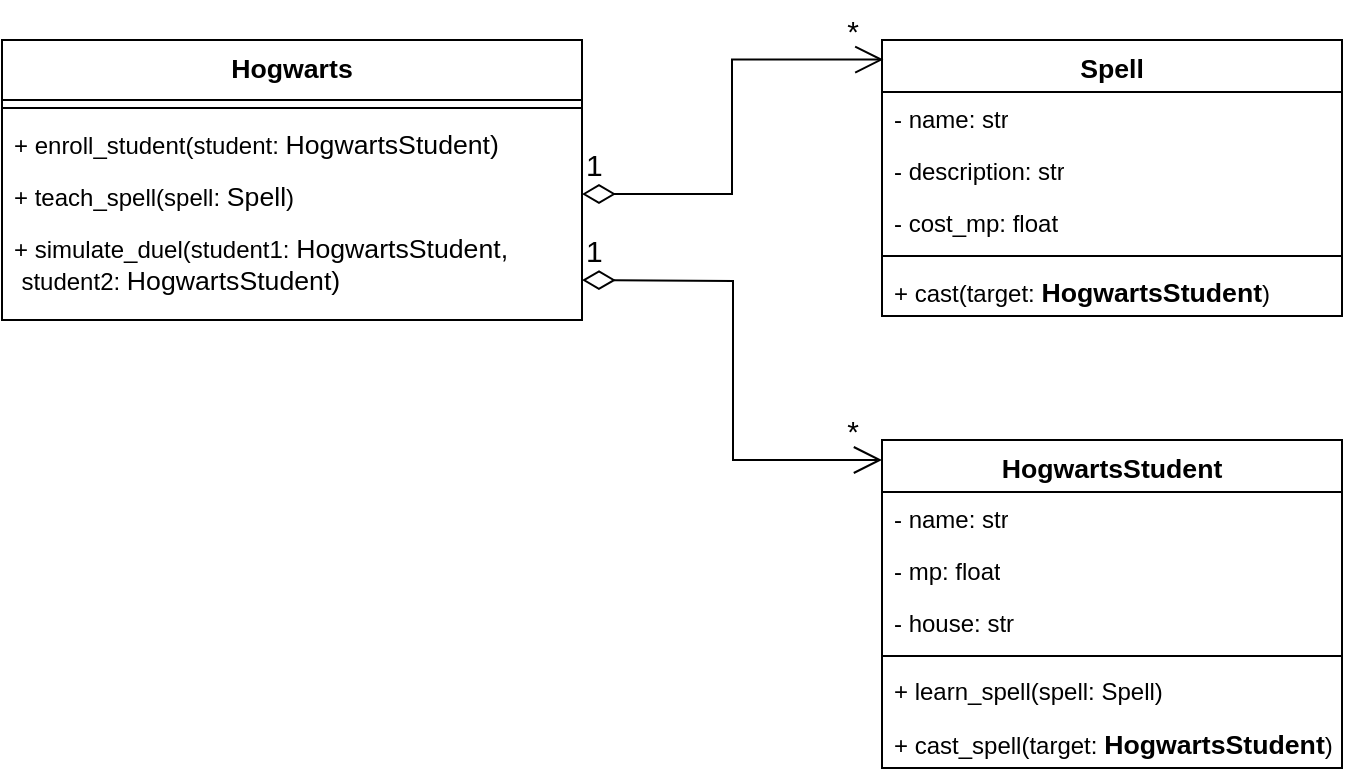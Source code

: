 <mxfile version="26.0.9">
  <diagram id="C5RBs43oDa-KdzZeNtuy" name="Page-1">
    <mxGraphModel dx="1098" dy="988" grid="1" gridSize="10" guides="1" tooltips="1" connect="1" arrows="1" fold="1" page="1" pageScale="1" pageWidth="827" pageHeight="1169" math="0" shadow="0">
      <root>
        <mxCell id="WIyWlLk6GJQsqaUBKTNV-0" />
        <mxCell id="WIyWlLk6GJQsqaUBKTNV-1" parent="WIyWlLk6GJQsqaUBKTNV-0" />
        <mxCell id="gTefkf89xpYQSaiOGqR0-0" value="&lt;span style=&quot;font-size: 10pt; line-height: 115%;&quot;&gt;HogwartsStudent&lt;/span&gt;" style="swimlane;fontStyle=1;align=center;verticalAlign=top;childLayout=stackLayout;horizontal=1;startSize=26;horizontalStack=0;resizeParent=1;resizeParentMax=0;resizeLast=0;collapsible=1;marginBottom=0;whiteSpace=wrap;html=1;" parent="WIyWlLk6GJQsqaUBKTNV-1" vertex="1">
          <mxGeometry x="520" y="440" width="230" height="164" as="geometry" />
        </mxCell>
        <mxCell id="gTefkf89xpYQSaiOGqR0-1" value="- name: str" style="text;strokeColor=none;fillColor=none;align=left;verticalAlign=top;spacingLeft=4;spacingRight=4;overflow=hidden;rotatable=0;points=[[0,0.5],[1,0.5]];portConstraint=eastwest;whiteSpace=wrap;html=1;" parent="gTefkf89xpYQSaiOGqR0-0" vertex="1">
          <mxGeometry y="26" width="230" height="26" as="geometry" />
        </mxCell>
        <mxCell id="gTefkf89xpYQSaiOGqR0-5" value="- mp: float" style="text;strokeColor=none;fillColor=none;align=left;verticalAlign=top;spacingLeft=4;spacingRight=4;overflow=hidden;rotatable=0;points=[[0,0.5],[1,0.5]];portConstraint=eastwest;whiteSpace=wrap;html=1;" parent="gTefkf89xpYQSaiOGqR0-0" vertex="1">
          <mxGeometry y="52" width="230" height="26" as="geometry" />
        </mxCell>
        <mxCell id="w-f9aUfw6N8aThDrvP9m-0" value="- house: str" style="text;strokeColor=none;fillColor=none;align=left;verticalAlign=top;spacingLeft=4;spacingRight=4;overflow=hidden;rotatable=0;points=[[0,0.5],[1,0.5]];portConstraint=eastwest;whiteSpace=wrap;html=1;" parent="gTefkf89xpYQSaiOGqR0-0" vertex="1">
          <mxGeometry y="78" width="230" height="26" as="geometry" />
        </mxCell>
        <mxCell id="gTefkf89xpYQSaiOGqR0-2" value="" style="line;strokeWidth=1;fillColor=none;align=left;verticalAlign=middle;spacingTop=-1;spacingLeft=3;spacingRight=3;rotatable=0;labelPosition=right;points=[];portConstraint=eastwest;strokeColor=inherit;" parent="gTefkf89xpYQSaiOGqR0-0" vertex="1">
          <mxGeometry y="104" width="230" height="8" as="geometry" />
        </mxCell>
        <mxCell id="gTefkf89xpYQSaiOGqR0-3" value="+ learn_spell(spell: Spell&lt;span style=&quot;background-color: transparent; color: light-dark(rgb(0, 0, 0), rgb(255, 255, 255));&quot;&gt;)&lt;/span&gt;" style="text;strokeColor=none;fillColor=none;align=left;verticalAlign=top;spacingLeft=4;spacingRight=4;overflow=hidden;rotatable=0;points=[[0,0.5],[1,0.5]];portConstraint=eastwest;whiteSpace=wrap;html=1;" parent="gTefkf89xpYQSaiOGqR0-0" vertex="1">
          <mxGeometry y="112" width="230" height="26" as="geometry" />
        </mxCell>
        <mxCell id="gTefkf89xpYQSaiOGqR0-6" value="+ cast_spell(target:&amp;nbsp;&lt;b&gt;&lt;span style=&quot;font-size:10.0pt;line-height:115%;&lt;br/&gt;font-family:&amp;quot;Courier New&amp;quot;;mso-fareast-font-family:&amp;quot;Times New Roman&amp;quot;;mso-ansi-language:&lt;br/&gt;RU;mso-fareast-language:RU;mso-bidi-language:AR-SA&quot;&gt;HogwartsStudent&lt;/span&gt;&lt;/b&gt;&lt;span style=&quot;background-color: transparent; color: light-dark(rgb(0, 0, 0), rgb(255, 255, 255));&quot;&gt;)&lt;/span&gt;" style="text;strokeColor=none;fillColor=none;align=left;verticalAlign=top;spacingLeft=4;spacingRight=4;overflow=hidden;rotatable=0;points=[[0,0.5],[1,0.5]];portConstraint=eastwest;whiteSpace=wrap;html=1;" parent="gTefkf89xpYQSaiOGqR0-0" vertex="1">
          <mxGeometry y="138" width="230" height="26" as="geometry" />
        </mxCell>
        <mxCell id="gTefkf89xpYQSaiOGqR0-8" value="&lt;span style=&quot;font-size: 10pt; line-height: 115%;&quot;&gt;Spell&lt;/span&gt;" style="swimlane;fontStyle=1;align=center;verticalAlign=top;childLayout=stackLayout;horizontal=1;startSize=26;horizontalStack=0;resizeParent=1;resizeParentMax=0;resizeLast=0;collapsible=1;marginBottom=0;whiteSpace=wrap;html=1;" parent="WIyWlLk6GJQsqaUBKTNV-1" vertex="1">
          <mxGeometry x="520" y="240" width="230" height="138" as="geometry" />
        </mxCell>
        <mxCell id="gTefkf89xpYQSaiOGqR0-9" value="- name: str" style="text;strokeColor=none;fillColor=none;align=left;verticalAlign=top;spacingLeft=4;spacingRight=4;overflow=hidden;rotatable=0;points=[[0,0.5],[1,0.5]];portConstraint=eastwest;whiteSpace=wrap;html=1;" parent="gTefkf89xpYQSaiOGqR0-8" vertex="1">
          <mxGeometry y="26" width="230" height="26" as="geometry" />
        </mxCell>
        <mxCell id="gTefkf89xpYQSaiOGqR0-10" value="- description: str" style="text;strokeColor=none;fillColor=none;align=left;verticalAlign=top;spacingLeft=4;spacingRight=4;overflow=hidden;rotatable=0;points=[[0,0.5],[1,0.5]];portConstraint=eastwest;whiteSpace=wrap;html=1;" parent="gTefkf89xpYQSaiOGqR0-8" vertex="1">
          <mxGeometry y="52" width="230" height="26" as="geometry" />
        </mxCell>
        <mxCell id="gTefkf89xpYQSaiOGqR0-11" value="- cost_mp: float" style="text;strokeColor=none;fillColor=none;align=left;verticalAlign=top;spacingLeft=4;spacingRight=4;overflow=hidden;rotatable=0;points=[[0,0.5],[1,0.5]];portConstraint=eastwest;whiteSpace=wrap;html=1;" parent="gTefkf89xpYQSaiOGqR0-8" vertex="1">
          <mxGeometry y="78" width="230" height="26" as="geometry" />
        </mxCell>
        <mxCell id="gTefkf89xpYQSaiOGqR0-12" value="" style="line;strokeWidth=1;fillColor=none;align=left;verticalAlign=middle;spacingTop=-1;spacingLeft=3;spacingRight=3;rotatable=0;labelPosition=right;points=[];portConstraint=eastwest;strokeColor=inherit;" parent="gTefkf89xpYQSaiOGqR0-8" vertex="1">
          <mxGeometry y="104" width="230" height="8" as="geometry" />
        </mxCell>
        <mxCell id="gTefkf89xpYQSaiOGqR0-14" value="+ cast(target:&amp;nbsp;&lt;b&gt;&lt;span style=&quot;font-size:10.0pt;line-height:115%;&lt;br/&gt;font-family:&amp;quot;Courier New&amp;quot;;mso-fareast-font-family:&amp;quot;Times New Roman&amp;quot;;mso-ansi-language:&lt;br/&gt;RU;mso-fareast-language:RU;mso-bidi-language:AR-SA&quot;&gt;HogwartsStudent&lt;/span&gt;&lt;/b&gt;&lt;span style=&quot;background-color: transparent; color: light-dark(rgb(0, 0, 0), rgb(255, 255, 255));&quot;&gt;)&lt;/span&gt;" style="text;strokeColor=none;fillColor=none;align=left;verticalAlign=top;spacingLeft=4;spacingRight=4;overflow=hidden;rotatable=0;points=[[0,0.5],[1,0.5]];portConstraint=eastwest;whiteSpace=wrap;html=1;" parent="gTefkf89xpYQSaiOGqR0-8" vertex="1">
          <mxGeometry y="112" width="230" height="26" as="geometry" />
        </mxCell>
        <mxCell id="gTefkf89xpYQSaiOGqR0-15" value="&lt;span style=&quot;font-size: 10pt; line-height: 115%;&quot;&gt;Hogwarts&lt;/span&gt;" style="swimlane;fontStyle=1;align=center;verticalAlign=top;childLayout=stackLayout;horizontal=1;startSize=30;horizontalStack=0;resizeParent=1;resizeParentMax=0;resizeLast=0;collapsible=1;marginBottom=0;whiteSpace=wrap;html=1;" parent="WIyWlLk6GJQsqaUBKTNV-1" vertex="1">
          <mxGeometry x="80" y="240" width="290" height="140" as="geometry">
            <mxRectangle x="380" y="640" width="100" height="30" as="alternateBounds" />
          </mxGeometry>
        </mxCell>
        <mxCell id="gTefkf89xpYQSaiOGqR0-19" value="" style="line;strokeWidth=1;fillColor=none;align=left;verticalAlign=middle;spacingTop=-1;spacingLeft=3;spacingRight=3;rotatable=0;labelPosition=right;points=[];portConstraint=eastwest;strokeColor=inherit;" parent="gTefkf89xpYQSaiOGqR0-15" vertex="1">
          <mxGeometry y="30" width="290" height="8" as="geometry" />
        </mxCell>
        <mxCell id="gTefkf89xpYQSaiOGqR0-20" value="+ enroll_student(student:&amp;nbsp;&lt;span style=&quot;color: rgba(0, 0, 0, 0); font-family: monospace; font-size: 0px; text-wrap-mode: nowrap;&quot;&gt;%3CmxGraphModel%3E%3Croot%3E%3CmxCell%20id%3D%220%22%2F%3E%3CmxCell%20id%3D%221%22%20parent%3D%220%22%2F%3E%3CmxCell%20id%3D%222%22%20value%3D%22%26lt%3Bspan%20style%3D%26quot%3Bfont-size%3A%2010pt%3B%20line-height%3A%20115%25%3B%26quot%3B%26gt%3BHogwartsStudent%26lt%3B%2Fspan%26gt%3B%22%20style%3D%22swimlane%3BfontStyle%3D1%3Balign%3Dcenter%3BverticalAlign%3Dtop%3BchildLayout%3DstackLayout%3Bhorizontal%3D1%3BstartSize%3D26%3BhorizontalStack%3D0%3BresizeParent%3D1%3BresizeParentMax%3D0%3BresizeLast%3D0%3Bcollapsible%3D1%3BmarginBottom%3D0%3BwhiteSpace%3Dwrap%3Bhtml%3D1%3B%22%20vertex%3D%221%22%20parent%3D%221%22%3E%3CmxGeometry%20x%3D%22150%22%20y%3D%22330%22%20width%3D%22230%22%20height%3D%22164%22%20as%3D%22geometry%22%2F%3E%3C%2FmxCell%3E%3CmxCell%20id%3D%223%22%20value%3D%22-%20name%3A%20str%22%20style%3D%22text%3BstrokeColor%3Dnone%3BfillColor%3Dnone%3Balign%3Dleft%3BverticalAlign%3Dtop%3BspacingLeft%3D4%3BspacingRight%3D4%3Boverflow%3Dhidden%3Brotatable%3D0%3Bpoints%3D%5B%5B0%2C0.5%5D%2C%5B1%2C0.5%5D%5D%3BportConstraint%3Deastwest%3BwhiteSpace%3Dwrap%3Bhtml%3D1%3B%22%20vertex%3D%221%22%20parent%3D%222%22%3E%3CmxGeometry%20y%3D%2226%22%20width%3D%22230%22%20height%3D%2226%22%20as%3D%22geometry%22%2F%3E%3C%2FmxCell%3E%3CmxCell%20id%3D%224%22%20value%3D%22-%20house%3A%20House%22%20style%3D%22text%3BstrokeColor%3Dnone%3BfillColor%3Dnone%3Balign%3Dleft%3BverticalAlign%3Dtop%3BspacingLeft%3D4%3BspacingRight%3D4%3Boverflow%3Dhidden%3Brotatable%3D0%3Bpoints%3D%5B%5B0%2C0.5%5D%2C%5B1%2C0.5%5D%5D%3BportConstraint%3Deastwest%3BwhiteSpace%3Dwrap%3Bhtml%3D1%3B%22%20vertex%3D%221%22%20parent%3D%222%22%3E%3CmxGeometry%20y%3D%2252%22%20width%3D%22230%22%20height%3D%2226%22%20as%3D%22geometry%22%2F%3E%3C%2FmxCell%3E%3CmxCell%20id%3D%225%22%20value%3D%22-%20mp%3A%20float%22%20style%3D%22text%3BstrokeColor%3Dnone%3BfillColor%3Dnone%3Balign%3Dleft%3BverticalAlign%3Dtop%3BspacingLeft%3D4%3BspacingRight%3D4%3Boverflow%3Dhidden%3Brotatable%3D0%3Bpoints%3D%5B%5B0%2C0.5%5D%2C%5B1%2C0.5%5D%5D%3BportConstraint%3Deastwest%3BwhiteSpace%3Dwrap%3Bhtml%3D1%3B%22%20vertex%3D%221%22%20parent%3D%222%22%3E%3CmxGeometry%20y%3D%2278%22%20width%3D%22230%22%20height%3D%2226%22%20as%3D%22geometry%22%2F%3E%3C%2FmxCell%3E%3CmxCell%20id%3D%226%22%20value%3D%22%22%20style%3D%22line%3BstrokeWidth%3D1%3BfillColor%3Dnone%3Balign%3Dleft%3BverticalAlign%3Dmiddle%3BspacingTop%3D-1%3BspacingLeft%3D3%3BspacingRight%3D3%3Brotatable%3D0%3BlabelPosition%3Dright%3Bpoints%3D%5B%5D%3BportConstraint%3Deastwest%3BstrokeColor%3Dinherit%3B%22%20vertex%3D%221%22%20parent%3D%222%22%3E%3CmxGeometry%20y%3D%22104%22%20width%3D%22230%22%20height%3D%228%22%20as%3D%22geometry%22%2F%3E%3C%2FmxCell%3E%3CmxCell%20id%3D%227%22%20value%3D%22%2B%20learn_spell(spell%3A%20Spell%26lt%3Bspan%20style%3D%26quot%3Bbackground-color%3A%20transparent%3B%20color%3A%20light-dark(rgb(0%2C%200%2C%200)%2C%20rgb(255%2C%20255%2C%20255))%3B%26quot%3B%26gt%3B)%26lt%3B%2Fspan%26gt%3B%22%20style%3D%22text%3BstrokeColor%3Dnone%3BfillColor%3Dnone%3Balign%3Dleft%3BverticalAlign%3Dtop%3BspacingLeft%3D4%3BspacingRight%3D4%3Boverflow%3Dhidden%3Brotatable%3D0%3Bpoints%3D%5B%5B0%2C0.5%5D%2C%5B1%2C0.5%5D%5D%3BportConstraint%3Deastwest%3BwhiteSpace%3Dwrap%3Bhtml%3D1%3B%22%20vertex%3D%221%22%20parent%3D%222%22%3E%3CmxGeometry%20y%3D%22112%22%20width%3D%22230%22%20height%3D%2226%22%20as%3D%22geometry%22%2F%3E%3C%2FmxCell%3E%3CmxCell%20id%3D%228%22%20value%3D%22%2B%20cast_spell(target%3A%26amp%3Bnbsp%3B%26lt%3Bb%26gt%3B%26lt%3Bspan%20style%3D%26quot%3Bfont-size%3A10.0pt%3Bline-height%3A115%25%3B%26lt%3Bbr%2F%26gt%3Bfont-family%3A%26amp%3Bquot%3BCourier%20New%26amp%3Bquot%3B%3Bmso-fareast-font-family%3A%26amp%3Bquot%3BTimes%20New%20Roman%26amp%3Bquot%3B%3Bmso-ansi-language%3A%26lt%3Bbr%2F%26gt%3BRU%3Bmso-fareast-language%3ARU%3Bmso-bidi-language%3AAR-SA%26quot%3B%26gt%3BHogwartsStudent%26lt%3B%2Fspan%26gt%3B%26lt%3B%2Fb%26gt%3B%26lt%3Bspan%20style%3D%26quot%3Bbackground-color%3A%20transparent%3B%20color%3A%20light-dark(rgb(0%2C%200%2C%200)%2C%20rgb(255%2C%20255%2C%20255))%3B%26quot%3B%26gt%3B)%26lt%3B%2Fspan%26gt%3B%22%20style%3D%22text%3BstrokeColor%3Dnone%3BfillColor%3Dnone%3Balign%3Dleft%3BverticalAlign%3Dtop%3BspacingLeft%3D4%3BspacingRight%3D4%3Boverflow%3Dhidden%3Brotatable%3D0%3Bpoints%3D%5B%5B0%2C0.5%5D%2C%5B1%2C0.5%5D%5D%3BportConstraint%3Deastwest%3BwhiteSpace%3Dwrap%3Bhtml%3D1%3B%22%20vertex%3D%221%22%20parent%3D%222%22%3E%3CmxGeometry%20y%3D%22138%22%20width%3D%22230%22%20height%3D%2226%22%20as%3D%22geometry%22%2F%3E%3C%2FmxCell%3E%3C%2Froot%3E%3C%2FmxGraphModel%3E&lt;/span&gt;&lt;span style=&quot;font-size: 13.333px; text-align: center;&quot;&gt;HogwartsStudent)&lt;/span&gt;" style="text;strokeColor=none;fillColor=none;align=left;verticalAlign=top;spacingLeft=4;spacingRight=4;overflow=hidden;rotatable=0;points=[[0,0.5],[1,0.5]];portConstraint=eastwest;whiteSpace=wrap;html=1;" parent="gTefkf89xpYQSaiOGqR0-15" vertex="1">
          <mxGeometry y="38" width="290" height="26" as="geometry" />
        </mxCell>
        <mxCell id="gTefkf89xpYQSaiOGqR0-21" value="+ teach_spell(spell:&amp;nbsp;&lt;span style=&quot;font-size: 10pt; line-height: 115%;&quot;&gt;Spell&lt;/span&gt;&lt;span style=&quot;background-color: transparent; color: light-dark(rgb(0, 0, 0), rgb(255, 255, 255));&quot;&gt;)&lt;/span&gt;" style="text;strokeColor=none;fillColor=none;align=left;verticalAlign=top;spacingLeft=4;spacingRight=4;overflow=hidden;rotatable=0;points=[[0,0.5],[1,0.5]];portConstraint=eastwest;whiteSpace=wrap;html=1;" parent="gTefkf89xpYQSaiOGqR0-15" vertex="1">
          <mxGeometry y="64" width="290" height="26" as="geometry" />
        </mxCell>
        <mxCell id="gTefkf89xpYQSaiOGqR0-23" value="+ simulate_duel(student1:&amp;nbsp;&lt;span style=&quot;text-wrap-mode: nowrap; color: rgba(0, 0, 0, 0); font-family: monospace; font-size: 0px;&quot;&gt;%3CmxGraphModel%3E%3Croot%3E%3CmxCell%20id%3D%220%22%2F%3E%3CmxCell%20id%3D%221%22%20parent%3D%220%22%2F%3E%3CmxCell%20id%3D%222%22%20value%3D%22%26lt%3Bspan%20style%3D%26quot%3Bfont-size%3A%2010pt%3B%20line-height%3A%20115%25%3B%26quot%3B%26gt%3BHogwartsStudent%26lt%3B%2Fspan%26gt%3B%22%20style%3D%22swimlane%3BfontStyle%3D1%3Balign%3Dcenter%3BverticalAlign%3Dtop%3BchildLayout%3DstackLayout%3Bhorizontal%3D1%3BstartSize%3D26%3BhorizontalStack%3D0%3BresizeParent%3D1%3BresizeParentMax%3D0%3BresizeLast%3D0%3Bcollapsible%3D1%3BmarginBottom%3D0%3BwhiteSpace%3Dwrap%3Bhtml%3D1%3B%22%20vertex%3D%221%22%20parent%3D%221%22%3E%3CmxGeometry%20x%3D%22150%22%20y%3D%22330%22%20width%3D%22230%22%20height%3D%22164%22%20as%3D%22geometry%22%2F%3E%3C%2FmxCell%3E%3CmxCell%20id%3D%223%22%20value%3D%22-%20name%3A%20str%22%20style%3D%22text%3BstrokeColor%3Dnone%3BfillColor%3Dnone%3Balign%3Dleft%3BverticalAlign%3Dtop%3BspacingLeft%3D4%3BspacingRight%3D4%3Boverflow%3Dhidden%3Brotatable%3D0%3Bpoints%3D%5B%5B0%2C0.5%5D%2C%5B1%2C0.5%5D%5D%3BportConstraint%3Deastwest%3BwhiteSpace%3Dwrap%3Bhtml%3D1%3B%22%20vertex%3D%221%22%20parent%3D%222%22%3E%3CmxGeometry%20y%3D%2226%22%20width%3D%22230%22%20height%3D%2226%22%20as%3D%22geometry%22%2F%3E%3C%2FmxCell%3E%3CmxCell%20id%3D%224%22%20value%3D%22-%20house%3A%20House%22%20style%3D%22text%3BstrokeColor%3Dnone%3BfillColor%3Dnone%3Balign%3Dleft%3BverticalAlign%3Dtop%3BspacingLeft%3D4%3BspacingRight%3D4%3Boverflow%3Dhidden%3Brotatable%3D0%3Bpoints%3D%5B%5B0%2C0.5%5D%2C%5B1%2C0.5%5D%5D%3BportConstraint%3Deastwest%3BwhiteSpace%3Dwrap%3Bhtml%3D1%3B%22%20vertex%3D%221%22%20parent%3D%222%22%3E%3CmxGeometry%20y%3D%2252%22%20width%3D%22230%22%20height%3D%2226%22%20as%3D%22geometry%22%2F%3E%3C%2FmxCell%3E%3CmxCell%20id%3D%225%22%20value%3D%22-%20mp%3A%20float%22%20style%3D%22text%3BstrokeColor%3Dnone%3BfillColor%3Dnone%3Balign%3Dleft%3BverticalAlign%3Dtop%3BspacingLeft%3D4%3BspacingRight%3D4%3Boverflow%3Dhidden%3Brotatable%3D0%3Bpoints%3D%5B%5B0%2C0.5%5D%2C%5B1%2C0.5%5D%5D%3BportConstraint%3Deastwest%3BwhiteSpace%3Dwrap%3Bhtml%3D1%3B%22%20vertex%3D%221%22%20parent%3D%222%22%3E%3CmxGeometry%20y%3D%2278%22%20width%3D%22230%22%20height%3D%2226%22%20as%3D%22geometry%22%2F%3E%3C%2FmxCell%3E%3CmxCell%20id%3D%226%22%20value%3D%22%22%20style%3D%22line%3BstrokeWidth%3D1%3BfillColor%3Dnone%3Balign%3Dleft%3BverticalAlign%3Dmiddle%3BspacingTop%3D-1%3BspacingLeft%3D3%3BspacingRight%3D3%3Brotatable%3D0%3BlabelPosition%3Dright%3Bpoints%3D%5B%5D%3BportConstraint%3Deastwest%3BstrokeColor%3Dinherit%3B%22%20vertex%3D%221%22%20parent%3D%222%22%3E%3CmxGeometry%20y%3D%22104%22%20width%3D%22230%22%20height%3D%228%22%20as%3D%22geometry%22%2F%3E%3C%2FmxCell%3E%3CmxCell%20id%3D%227%22%20value%3D%22%2B%20learn_spell(spell%3A%20Spell%26lt%3Bspan%20style%3D%26quot%3Bbackground-color%3A%20transparent%3B%20color%3A%20light-dark(rgb(0%2C%200%2C%200)%2C%20rgb(255%2C%20255%2C%20255))%3B%26quot%3B%26gt%3B)%26lt%3B%2Fspan%26gt%3B%22%20style%3D%22text%3BstrokeColor%3Dnone%3BfillColor%3Dnone%3Balign%3Dleft%3BverticalAlign%3Dtop%3BspacingLeft%3D4%3BspacingRight%3D4%3Boverflow%3Dhidden%3Brotatable%3D0%3Bpoints%3D%5B%5B0%2C0.5%5D%2C%5B1%2C0.5%5D%5D%3BportConstraint%3Deastwest%3BwhiteSpace%3Dwrap%3Bhtml%3D1%3B%22%20vertex%3D%221%22%20parent%3D%222%22%3E%3CmxGeometry%20y%3D%22112%22%20width%3D%22230%22%20height%3D%2226%22%20as%3D%22geometry%22%2F%3E%3C%2FmxCell%3E%3CmxCell%20id%3D%228%22%20value%3D%22%2B%20cast_spell(target%3A%26amp%3Bnbsp%3B%26lt%3Bb%26gt%3B%26lt%3Bspan%20style%3D%26quot%3Bfont-size%3A10.0pt%3Bline-height%3A115%25%3B%26lt%3Bbr%2F%26gt%3Bfont-family%3A%26amp%3Bquot%3BCourier%20New%26amp%3Bquot%3B%3Bmso-fareast-font-family%3A%26amp%3Bquot%3BTimes%20New%20Roman%26amp%3Bquot%3B%3Bmso-ansi-language%3A%26lt%3Bbr%2F%26gt%3BRU%3Bmso-fareast-language%3ARU%3Bmso-bidi-language%3AAR-SA%26quot%3B%26gt%3BHogwartsStudent%26lt%3B%2Fspan%26gt%3B%26lt%3B%2Fb%26gt%3B%26lt%3Bspan%20style%3D%26quot%3Bbackground-color%3A%20transparent%3B%20color%3A%20light-dark(rgb(0%2C%200%2C%200)%2C%20rgb(255%2C%20255%2C%20255))%3B%26quot%3B%26gt%3B)%26lt%3B%2Fspan%26gt%3B%22%20style%3D%22text%3BstrokeColor%3Dnone%3BfillColor%3Dnone%3Balign%3Dleft%3BverticalAlign%3Dtop%3BspacingLeft%3D4%3BspacingRight%3D4%3Boverflow%3Dhidden%3Brotatable%3D0%3Bpoints%3D%5B%5B0%2C0.5%5D%2C%5B1%2C0.5%5D%5D%3BportConstraint%3Deastwest%3BwhiteSpace%3Dwrap%3Bhtml%3D1%3B%22%20vertex%3D%221%22%20parent%3D%222%22%3E%3CmxGeometry%20y%3D%22138%22%20width%3D%22230%22%20height%3D%2226%22%20as%3D%22geometry%22%2F%3E%3C%2FmxCell%3E%3C%2Froot%3E%3C%2FmxGraphModel%3E&lt;/span&gt;&lt;span style=&quot;font-size: 13.333px; text-align: center;&quot;&gt;HogwartsStudent,&lt;/span&gt;&lt;div&gt;&lt;span style=&quot;font-size: 13.333px; text-align: center;&quot;&gt;&amp;nbsp;&lt;/span&gt;student2:&amp;nbsp;&lt;span style=&quot;text-wrap-mode: nowrap; color: rgba(0, 0, 0, 0); font-family: monospace; font-size: 0px;&quot;&gt;%3CmxGraphModel%3E%3Croot%3E%3CmxCell%20id%3D%220%22%2F%3E%3CmxCell%20id%3D%221%22%20parent%3D%220%22%2F%3E%3CmxCell%20id%3D%222%22%20value%3D%22%26lt%3Bspan%20style%3D%26quot%3Bfont-size%3A%2010pt%3B%20line-height%3A%20115%25%3B%26quot%3B%26gt%3BHogwartsStudent%26lt%3B%2Fspan%26gt%3B%22%20style%3D%22swimlane%3BfontStyle%3D1%3Balign%3Dcenter%3BverticalAlign%3Dtop%3BchildLayout%3DstackLayout%3Bhorizontal%3D1%3BstartSize%3D26%3BhorizontalStack%3D0%3BresizeParent%3D1%3BresizeParentMax%3D0%3BresizeLast%3D0%3Bcollapsible%3D1%3BmarginBottom%3D0%3BwhiteSpace%3Dwrap%3Bhtml%3D1%3B%22%20vertex%3D%221%22%20parent%3D%221%22%3E%3CmxGeometry%20x%3D%22150%22%20y%3D%22330%22%20width%3D%22230%22%20height%3D%22164%22%20as%3D%22geometry%22%2F%3E%3C%2FmxCell%3E%3CmxCell%20id%3D%223%22%20value%3D%22-%20name%3A%20str%22%20style%3D%22text%3BstrokeColor%3Dnone%3BfillColor%3Dnone%3Balign%3Dleft%3BverticalAlign%3Dtop%3BspacingLeft%3D4%3BspacingRight%3D4%3Boverflow%3Dhidden%3Brotatable%3D0%3Bpoints%3D%5B%5B0%2C0.5%5D%2C%5B1%2C0.5%5D%5D%3BportConstraint%3Deastwest%3BwhiteSpace%3Dwrap%3Bhtml%3D1%3B%22%20vertex%3D%221%22%20parent%3D%222%22%3E%3CmxGeometry%20y%3D%2226%22%20width%3D%22230%22%20height%3D%2226%22%20as%3D%22geometry%22%2F%3E%3C%2FmxCell%3E%3CmxCell%20id%3D%224%22%20value%3D%22-%20house%3A%20House%22%20style%3D%22text%3BstrokeColor%3Dnone%3BfillColor%3Dnone%3Balign%3Dleft%3BverticalAlign%3Dtop%3BspacingLeft%3D4%3BspacingRight%3D4%3Boverflow%3Dhidden%3Brotatable%3D0%3Bpoints%3D%5B%5B0%2C0.5%5D%2C%5B1%2C0.5%5D%5D%3BportConstraint%3Deastwest%3BwhiteSpace%3Dwrap%3Bhtml%3D1%3B%22%20vertex%3D%221%22%20parent%3D%222%22%3E%3CmxGeometry%20y%3D%2252%22%20width%3D%22230%22%20height%3D%2226%22%20as%3D%22geometry%22%2F%3E%3C%2FmxCell%3E%3CmxCell%20id%3D%225%22%20value%3D%22-%20mp%3A%20float%22%20style%3D%22text%3BstrokeColor%3Dnone%3BfillColor%3Dnone%3Balign%3Dleft%3BverticalAlign%3Dtop%3BspacingLeft%3D4%3BspacingRight%3D4%3Boverflow%3Dhidden%3Brotatable%3D0%3Bpoints%3D%5B%5B0%2C0.5%5D%2C%5B1%2C0.5%5D%5D%3BportConstraint%3Deastwest%3BwhiteSpace%3Dwrap%3Bhtml%3D1%3B%22%20vertex%3D%221%22%20parent%3D%222%22%3E%3CmxGeometry%20y%3D%2278%22%20width%3D%22230%22%20height%3D%2226%22%20as%3D%22geometry%22%2F%3E%3C%2FmxCell%3E%3CmxCell%20id%3D%226%22%20value%3D%22%22%20style%3D%22line%3BstrokeWidth%3D1%3BfillColor%3Dnone%3Balign%3Dleft%3BverticalAlign%3Dmiddle%3BspacingTop%3D-1%3BspacingLeft%3D3%3BspacingRight%3D3%3Brotatable%3D0%3BlabelPosition%3Dright%3Bpoints%3D%5B%5D%3BportConstraint%3Deastwest%3BstrokeColor%3Dinherit%3B%22%20vertex%3D%221%22%20parent%3D%222%22%3E%3CmxGeometry%20y%3D%22104%22%20width%3D%22230%22%20height%3D%228%22%20as%3D%22geometry%22%2F%3E%3C%2FmxCell%3E%3CmxCell%20id%3D%227%22%20value%3D%22%2B%20learn_spell(spell%3A%20Spell%26lt%3Bspan%20style%3D%26quot%3Bbackground-color%3A%20transparent%3B%20color%3A%20light-dark(rgb(0%2C%200%2C%200)%2C%20rgb(255%2C%20255%2C%20255))%3B%26quot%3B%26gt%3B)%26lt%3B%2Fspan%26gt%3B%22%20style%3D%22text%3BstrokeColor%3Dnone%3BfillColor%3Dnone%3Balign%3Dleft%3BverticalAlign%3Dtop%3BspacingLeft%3D4%3BspacingRight%3D4%3Boverflow%3Dhidden%3Brotatable%3D0%3Bpoints%3D%5B%5B0%2C0.5%5D%2C%5B1%2C0.5%5D%5D%3BportConstraint%3Deastwest%3BwhiteSpace%3Dwrap%3Bhtml%3D1%3B%22%20vertex%3D%221%22%20parent%3D%222%22%3E%3CmxGeometry%20y%3D%22112%22%20width%3D%22230%22%20height%3D%2226%22%20as%3D%22geometry%22%2F%3E%3C%2FmxCell%3E%3CmxCell%20id%3D%228%22%20value%3D%22%2B%20cast_spell(target%3A%26amp%3Bnbsp%3B%26lt%3Bb%26gt%3B%26lt%3Bspan%20style%3D%26quot%3Bfont-size%3A10.0pt%3Bline-height%3A115%25%3B%26lt%3Bbr%2F%26gt%3Bfont-family%3A%26amp%3Bquot%3BCourier%20New%26amp%3Bquot%3B%3Bmso-fareast-font-family%3A%26amp%3Bquot%3BTimes%20New%20Roman%26amp%3Bquot%3B%3Bmso-ansi-language%3A%26lt%3Bbr%2F%26gt%3BRU%3Bmso-fareast-language%3ARU%3Bmso-bidi-language%3AAR-SA%26quot%3B%26gt%3BHogwartsStudent%26lt%3B%2Fspan%26gt%3B%26lt%3B%2Fb%26gt%3B%26lt%3Bspan%20style%3D%26quot%3Bbackground-color%3A%20transparent%3B%20color%3A%20light-dark(rgb(0%2C%200%2C%200)%2C%20rgb(255%2C%20255%2C%20255))%3B%26quot%3B%26gt%3B)%26lt%3B%2Fspan%26gt%3B%22%20style%3D%22text%3BstrokeColor%3Dnone%3BfillColor%3Dnone%3Balign%3Dleft%3BverticalAlign%3Dtop%3BspacingLeft%3D4%3BspacingRight%3D4%3Boverflow%3Dhidden%3Brotatable%3D0%3Bpoints%3D%5B%5B0%2C0.5%5D%2C%5B1%2C0.5%5D%5D%3BportConstraint%3Deastwest%3BwhiteSpace%3Dwrap%3Bhtml%3D1%3B%22%20vertex%3D%221%22%20parent%3D%222%22%3E%3CmxGeometry%20y%3D%22138%22%20width%3D%22230%22%20height%3D%2226%22%20as%3D%22geometry%22%2F%3E%3C%2FmxCell%3E%3C%2Froot%3E%3C%2FmxGraphModel%3E&lt;/span&gt;&lt;span style=&quot;font-size: 13.333px; text-align: center;&quot;&gt;HogwartsStudent&lt;/span&gt;&lt;span style=&quot;font-size: 13.333px; text-align: center;&quot;&gt;)&lt;/span&gt;&lt;/div&gt;" style="text;strokeColor=none;fillColor=none;align=left;verticalAlign=top;spacingLeft=4;spacingRight=4;overflow=hidden;rotatable=0;points=[[0,0.5],[1,0.5]];portConstraint=eastwest;html=1;whiteSpace=wrap;" parent="gTefkf89xpYQSaiOGqR0-15" vertex="1">
          <mxGeometry y="90" width="290" height="50" as="geometry" />
        </mxCell>
        <mxCell id="gTefkf89xpYQSaiOGqR0-24" value="&lt;font style=&quot;font-size: 15px;&quot;&gt;1&lt;/font&gt;" style="endArrow=open;html=1;endSize=12;startArrow=diamondThin;startSize=14;startFill=0;edgeStyle=orthogonalEdgeStyle;align=left;verticalAlign=bottom;rounded=0;entryX=0.003;entryY=0.071;entryDx=0;entryDy=0;entryPerimeter=0;exitX=1;exitY=0.5;exitDx=0;exitDy=0;" parent="WIyWlLk6GJQsqaUBKTNV-1" source="gTefkf89xpYQSaiOGqR0-21" target="gTefkf89xpYQSaiOGqR0-8" edge="1">
          <mxGeometry x="-1" y="3" relative="1" as="geometry">
            <mxPoint x="370" y="280" as="sourcePoint" />
            <mxPoint x="480" y="130" as="targetPoint" />
          </mxGeometry>
        </mxCell>
        <mxCell id="gTefkf89xpYQSaiOGqR0-25" value="*" style="text;html=1;align=center;verticalAlign=middle;resizable=0;points=[];autosize=1;strokeColor=none;fillColor=none;fontSize=15;" parent="WIyWlLk6GJQsqaUBKTNV-1" vertex="1">
          <mxGeometry x="490" y="220" width="30" height="30" as="geometry" />
        </mxCell>
        <mxCell id="gTefkf89xpYQSaiOGqR0-26" value="&lt;font style=&quot;font-size: 15px;&quot;&gt;1&lt;/font&gt;" style="endArrow=open;html=1;endSize=12;startArrow=diamondThin;startSize=14;startFill=0;edgeStyle=orthogonalEdgeStyle;align=left;verticalAlign=bottom;rounded=0;entryX=0;entryY=0.061;entryDx=0;entryDy=0;entryPerimeter=0;" parent="WIyWlLk6GJQsqaUBKTNV-1" target="gTefkf89xpYQSaiOGqR0-0" edge="1">
          <mxGeometry x="-1" y="3" relative="1" as="geometry">
            <mxPoint x="370" y="360" as="sourcePoint" />
            <mxPoint x="480" y="460" as="targetPoint" />
          </mxGeometry>
        </mxCell>
        <mxCell id="gTefkf89xpYQSaiOGqR0-27" value="*" style="text;html=1;align=center;verticalAlign=middle;resizable=0;points=[];autosize=1;strokeColor=none;fillColor=none;fontSize=15;" parent="WIyWlLk6GJQsqaUBKTNV-1" vertex="1">
          <mxGeometry x="490" y="420" width="30" height="30" as="geometry" />
        </mxCell>
      </root>
    </mxGraphModel>
  </diagram>
</mxfile>
